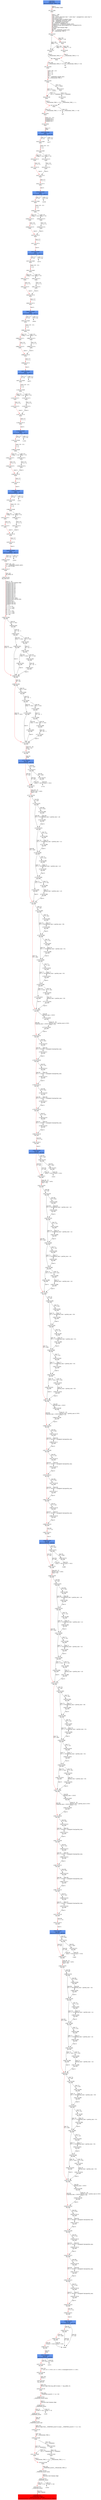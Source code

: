 digraph ARG {
node [style="filled" shape="box" color="white"]
0 [fillcolor="cornflowerblue" label="0 @ N141\nmain entry\nAbstractionState: ABS0: true\n" id="0"]
187 [label="187 @ N186\nmain\n" id="187"]
188 [label="188 @ N145\nmain\n" id="188"]
193 [label="193 @ N147\nmain\n" id="193"]
196 [label="196 @ N149\nmain\n" id="196"]
197 [label="197 @ N150\nmain\n" id="197"]
199 [label="199 @ N156\nmain\n" id="199"]
204 [label="204 @ N159\nmain\n" id="204"]
207 [label="207 @ N160\nmain\n" id="207"]
208 [label="208 @ N161\nmain\n" id="208"]
210 [label="210 @ N164\nmain\n" id="210"]
10475 [fillcolor="cornflowerblue" label="10475 @ N165\nmain\nAbstractionState: ABS309\n" id="10475"]
10476 [label="10476 @ N166\nmain\n" id="10476"]
10514 [label="10514 @ N169\nmain\n" id="10514"]
10516 [label="10516 @ N171\nmain\n" id="10516"]
10517 [label="10517 @ N173\nmain\n" id="10517"]
10521 [label="10521 @ N170\nmain\n" id="10521"]
10522 [label="10522 @ N175\nmain\n" id="10522"]
10524 [fillcolor="cornflowerblue" label="10524 @ N165\nmain\nAbstractionState: ABS311\n" id="10524"]
10525 [label="10525 @ N166\nmain\n" id="10525"]
10563 [label="10563 @ N169\nmain\n" id="10563"]
10565 [label="10565 @ N171\nmain\n" id="10565"]
10566 [label="10566 @ N173\nmain\n" id="10566"]
10570 [label="10570 @ N170\nmain\n" id="10570"]
10571 [label="10571 @ N175\nmain\n" id="10571"]
10573 [fillcolor="cornflowerblue" label="10573 @ N165\nmain\nAbstractionState: ABS313\n" id="10573"]
10574 [label="10574 @ N166\nmain\n" id="10574"]
10612 [label="10612 @ N169\nmain\n" id="10612"]
10614 [label="10614 @ N171\nmain\n" id="10614"]
10615 [label="10615 @ N173\nmain\n" id="10615"]
10619 [label="10619 @ N170\nmain\n" id="10619"]
10620 [label="10620 @ N175\nmain\n" id="10620"]
10622 [fillcolor="cornflowerblue" label="10622 @ N165\nmain\nAbstractionState: ABS315\n" id="10622"]
10623 [label="10623 @ N166\nmain\n" id="10623"]
10661 [label="10661 @ N169\nmain\n" id="10661"]
10663 [label="10663 @ N171\nmain\n" id="10663"]
10664 [label="10664 @ N173\nmain\n" id="10664"]
10668 [label="10668 @ N170\nmain\n" id="10668"]
10669 [label="10669 @ N175\nmain\n" id="10669"]
10671 [fillcolor="cornflowerblue" label="10671 @ N165\nmain\nAbstractionState: ABS317\n" id="10671"]
10672 [label="10672 @ N166\nmain\n" id="10672"]
11330 [label="11330 @ N169\nmain\n" id="11330"]
11332 [label="11332 @ N171\nmain\n" id="11332"]
11333 [label="11333 @ N173\nmain\n" id="11333"]
11337 [label="11337 @ N170\nmain\n" id="11337"]
11338 [label="11338 @ N175\nmain\n" id="11338"]
11340 [fillcolor="cornflowerblue" label="11340 @ N165\nmain\nAbstractionState: ABS337\n" id="11340"]
11341 [label="11341 @ N166\nmain\n" id="11341"]
11999 [label="11999 @ N169\nmain\n" id="11999"]
12001 [label="12001 @ N171\nmain\n" id="12001"]
12002 [label="12002 @ N173\nmain\n" id="12002"]
12006 [label="12006 @ N170\nmain\n" id="12006"]
12007 [label="12007 @ N175\nmain\n" id="12007"]
12009 [fillcolor="cornflowerblue" label="12009 @ N165\nmain\nAbstractionState: ABS357\n" id="12009"]
12010 [label="12010 @ N166\nmain\n" id="12010"]
12668 [label="12668 @ N169\nmain\n" id="12668"]
12670 [label="12670 @ N171\nmain\n" id="12670"]
12671 [label="12671 @ N173\nmain\n" id="12671"]
12675 [label="12675 @ N170\nmain\n" id="12675"]
12676 [label="12676 @ N175\nmain\n" id="12676"]
12678 [fillcolor="cornflowerblue" label="12678 @ N165\nmain\nAbstractionState: ABS377\n" id="12678"]
12680 [label="12680 @ N167\nmain\n" id="12680"]
12681 [label="12681 @ N177\nmain\n" id="12681"]
12682 [label="12682 @ N20\nmp_add entry\n" id="12682"]
12683 [label="12683 @ N48\nmp_add\n" id="12683"]
12698 [label="12698 @ N49\nmp_add\n" id="12698"]
12699 [label="12699 @ N58\nmp_add\n" id="12699"]
12714 [label="12714 @ N59\nmp_add\n" id="12714"]
12715 [label="12715 @ N69\nmp_add\n" id="12715"]
12717 [fillcolor="cornflowerblue" label="12717 @ N70\nmp_add\nAbstractionState: ABS378\n" id="12717"]
12725 [label="12725 @ N71\nmp_add\n" id="12725"]
12727 [label="12727 @ N76\nmp_add\n" id="12727"]
12751 [label="12751 @ N77\nmp_add\n" id="12751"]
12775 [label="12775 @ N91\nmp_add\n" id="12775"]
12780 [label="12780 @ N105\nmp_add\n" id="12780"]
12785 [label="12785 @ N109\nmp_add\n" id="12785"]
12790 [label="12790 @ N112\nmp_add\n" id="12790"]
12795 [label="12795 @ N115\nmp_add\n" id="12795"]
12800 [label="12800 @ N118\nmp_add\n" id="12800"]
12801 [label="12801 @ N121\nmp_add\n" id="12801"]
12803 [fillcolor="cornflowerblue" label="12803 @ N70\nmp_add\nAbstractionState: ABS380\n" id="12803"]
12811 [label="12811 @ N71\nmp_add\n" id="12811"]
12813 [label="12813 @ N76\nmp_add\n" id="12813"]
12837 [label="12837 @ N77\nmp_add\n" id="12837"]
12861 [label="12861 @ N91\nmp_add\n" id="12861"]
12866 [label="12866 @ N105\nmp_add\n" id="12866"]
12871 [label="12871 @ N109\nmp_add\n" id="12871"]
12876 [label="12876 @ N112\nmp_add\n" id="12876"]
12881 [label="12881 @ N115\nmp_add\n" id="12881"]
12886 [label="12886 @ N118\nmp_add\n" id="12886"]
12887 [label="12887 @ N121\nmp_add\n" id="12887"]
12889 [fillcolor="cornflowerblue" label="12889 @ N70\nmp_add\nAbstractionState: ABS382\n" id="12889"]
12897 [label="12897 @ N71\nmp_add\n" id="12897"]
12899 [label="12899 @ N76\nmp_add\n" id="12899"]
12923 [label="12923 @ N77\nmp_add\n" id="12923"]
12947 [label="12947 @ N91\nmp_add\n" id="12947"]
12952 [label="12952 @ N105\nmp_add\n" id="12952"]
12957 [label="12957 @ N109\nmp_add\n" id="12957"]
12962 [label="12962 @ N112\nmp_add\n" id="12962"]
12967 [label="12967 @ N115\nmp_add\n" id="12967"]
12972 [label="12972 @ N118\nmp_add\n" id="12972"]
12973 [label="12973 @ N121\nmp_add\n" id="12973"]
12975 [fillcolor="cornflowerblue" label="12975 @ N70\nmp_add\nAbstractionState: ABS384\n" id="12975"]
12983 [label="12983 @ N71\nmp_add\n" id="12983"]
12985 [label="12985 @ N76\nmp_add\n" id="12985"]
13009 [label="13009 @ N77\nmp_add\n" id="13009"]
13033 [label="13033 @ N91\nmp_add\n" id="13033"]
13038 [label="13038 @ N105\nmp_add\n" id="13038"]
13043 [label="13043 @ N109\nmp_add\n" id="13043"]
13048 [label="13048 @ N112\nmp_add\n" id="13048"]
13053 [label="13053 @ N115\nmp_add\n" id="13053"]
13058 [label="13058 @ N118\nmp_add\n" id="13058"]
13059 [label="13059 @ N121\nmp_add\n" id="13059"]
13061 [fillcolor="cornflowerblue" label="13061 @ N70\nmp_add\nAbstractionState: ABS386\n" id="13061"]
13063 [label="13063 @ N74\nmp_add\n" id="13063"]
13065 [label="13065 @ N73\nmp_add\n" id="13065"]
13068 [label="13068 @ N72\nmp_add\n" id="13068"]
13071 [fillcolor="cornflowerblue" label="13071 @ N122\nmp_add\nAbstractionState: ABS387\n" id="13071"]
13073 [label="13073 @ N124\nmp_add\n" id="13073"]
13074 [label="13074 @ N138\nmp_add\n" id="13074"]
13075 [label="13075 @ N19\nmp_add exit\n" id="13075"]
13076 [label="13076 @ N178\nmain\n" id="13076"]
13289 [label="13289 @ N11\n__VERIFIER_assert entry\n" id="13289"]
13290 [label="13290 @ N12\n__VERIFIER_assert\n" id="13290"]
13292 [label="13292 @ N13\n__VERIFIER_assert\n" id="13292"]
13294 [label="13294 @ N10\n__VERIFIER_assert exit\n" id="13294"]
13295 [label="13295 @ N179\nmain\n" id="13295"]
13303 [label="13303 @ N180\nmain\n" id="13303"]
13311 [label="13311 @ N183\nmain\n" id="13311"]
13318 [label="13318 @ N184\nmain\n" id="13318"]
13321 [label="13321 @ N11\n__VERIFIER_assert entry\n" id="13321"]
13322 [label="13322 @ N12\n__VERIFIER_assert\n" id="13322"]
13323 [label="13323 @ N14\n__VERIFIER_assert\n" id="13323"]
13326 [fillcolor="red" label="13326 @ N15\n__VERIFIER_assert\nAbstractionState: ABS395\n AutomatonState: ErrorLabelAutomaton: _predefinedState_ERROR\n" id="13326"]
13305 [label="13305 @ N181\nmain\n" id="13305"]
13309 [label="13309 @ N182\nmain\n" id="13309"]
13054 [label="13054 @ N119\nmp_add\n" id="13054"]
13056 [label="13056 @ N120\nmp_add\n" id="13056"]
13049 [label="13049 @ N116\nmp_add\n" id="13049"]
13051 [label="13051 @ N117\nmp_add\n" id="13051"]
13044 [label="13044 @ N113\nmp_add\n" id="13044"]
13046 [label="13046 @ N114\nmp_add\n" id="13046"]
13039 [label="13039 @ N110\nmp_add\n" id="13039"]
13041 [label="13041 @ N111\nmp_add\n" id="13041"]
13034 [label="13034 @ N106\nmp_add\n" id="13034"]
13036 [label="13036 @ N108\nmp_add\n" id="13036"]
13010 [label="13010 @ N92\nmp_add\n" id="13010"]
13016 [label="13016 @ N93\nmp_add\n" id="13016"]
13021 [label="13021 @ N96\nmp_add\n" id="13021"]
13026 [label="13026 @ N99\nmp_add\n" id="13026"]
13028 [label="13028 @ N102\nmp_add\n" id="13028"]
13027 [label="13027 @ N103\nmp_add\n" id="13027"]
13031 [label="13031 @ N104\nmp_add\n" id="13031"]
13022 [label="13022 @ N100\nmp_add\n" id="13022"]
13024 [label="13024 @ N101\nmp_add\n" id="13024"]
13017 [label="13017 @ N97\nmp_add\n" id="13017"]
13019 [label="13019 @ N98\nmp_add\n" id="13019"]
13012 [label="13012 @ N94\nmp_add\n" id="13012"]
13014 [label="13014 @ N95\nmp_add\n" id="13014"]
12986 [label="12986 @ N78\nmp_add\n" id="12986"]
12992 [label="12992 @ N79\nmp_add\n" id="12992"]
12997 [label="12997 @ N82\nmp_add\n" id="12997"]
13002 [label="13002 @ N85\nmp_add\n" id="13002"]
13004 [label="13004 @ N88\nmp_add\n" id="13004"]
13003 [label="13003 @ N89\nmp_add\n" id="13003"]
13007 [label="13007 @ N90\nmp_add\n" id="13007"]
12998 [label="12998 @ N86\nmp_add\n" id="12998"]
13000 [label="13000 @ N87\nmp_add\n" id="13000"]
12993 [label="12993 @ N83\nmp_add\n" id="12993"]
12995 [label="12995 @ N84\nmp_add\n" id="12995"]
12988 [label="12988 @ N80\nmp_add\n" id="12988"]
12990 [label="12990 @ N81\nmp_add\n" id="12990"]
12977 [label="12977 @ N74\nmp_add\n" id="12977"]
12979 [label="12979 @ N73\nmp_add\n" id="12979"]
12968 [label="12968 @ N119\nmp_add\n" id="12968"]
12970 [label="12970 @ N120\nmp_add\n" id="12970"]
12963 [label="12963 @ N116\nmp_add\n" id="12963"]
12965 [label="12965 @ N117\nmp_add\n" id="12965"]
12958 [label="12958 @ N113\nmp_add\n" id="12958"]
12960 [label="12960 @ N114\nmp_add\n" id="12960"]
12953 [label="12953 @ N110\nmp_add\n" id="12953"]
12955 [label="12955 @ N111\nmp_add\n" id="12955"]
12948 [label="12948 @ N106\nmp_add\n" id="12948"]
12950 [label="12950 @ N108\nmp_add\n" id="12950"]
12924 [label="12924 @ N92\nmp_add\n" id="12924"]
12930 [label="12930 @ N93\nmp_add\n" id="12930"]
12935 [label="12935 @ N96\nmp_add\n" id="12935"]
12940 [label="12940 @ N99\nmp_add\n" id="12940"]
12942 [label="12942 @ N102\nmp_add\n" id="12942"]
12941 [label="12941 @ N103\nmp_add\n" id="12941"]
12945 [label="12945 @ N104\nmp_add\n" id="12945"]
12936 [label="12936 @ N100\nmp_add\n" id="12936"]
12938 [label="12938 @ N101\nmp_add\n" id="12938"]
12931 [label="12931 @ N97\nmp_add\n" id="12931"]
12933 [label="12933 @ N98\nmp_add\n" id="12933"]
12926 [label="12926 @ N94\nmp_add\n" id="12926"]
12928 [label="12928 @ N95\nmp_add\n" id="12928"]
12900 [label="12900 @ N78\nmp_add\n" id="12900"]
12906 [label="12906 @ N79\nmp_add\n" id="12906"]
12911 [label="12911 @ N82\nmp_add\n" id="12911"]
12916 [label="12916 @ N85\nmp_add\n" id="12916"]
12918 [label="12918 @ N88\nmp_add\n" id="12918"]
12917 [label="12917 @ N89\nmp_add\n" id="12917"]
12921 [label="12921 @ N90\nmp_add\n" id="12921"]
12912 [label="12912 @ N86\nmp_add\n" id="12912"]
12914 [label="12914 @ N87\nmp_add\n" id="12914"]
12907 [label="12907 @ N83\nmp_add\n" id="12907"]
12909 [label="12909 @ N84\nmp_add\n" id="12909"]
12902 [label="12902 @ N80\nmp_add\n" id="12902"]
12904 [label="12904 @ N81\nmp_add\n" id="12904"]
12891 [label="12891 @ N74\nmp_add\n" id="12891"]
12893 [label="12893 @ N73\nmp_add\n" id="12893"]
12882 [label="12882 @ N119\nmp_add\n" id="12882"]
12884 [label="12884 @ N120\nmp_add\n" id="12884"]
12877 [label="12877 @ N116\nmp_add\n" id="12877"]
12879 [label="12879 @ N117\nmp_add\n" id="12879"]
12872 [label="12872 @ N113\nmp_add\n" id="12872"]
12874 [label="12874 @ N114\nmp_add\n" id="12874"]
12867 [label="12867 @ N110\nmp_add\n" id="12867"]
12869 [label="12869 @ N111\nmp_add\n" id="12869"]
12862 [label="12862 @ N106\nmp_add\n" id="12862"]
12864 [label="12864 @ N108\nmp_add\n" id="12864"]
12838 [label="12838 @ N92\nmp_add\n" id="12838"]
12844 [label="12844 @ N93\nmp_add\n" id="12844"]
12849 [label="12849 @ N96\nmp_add\n" id="12849"]
12854 [label="12854 @ N99\nmp_add\n" id="12854"]
12856 [label="12856 @ N102\nmp_add\n" id="12856"]
12855 [label="12855 @ N103\nmp_add\n" id="12855"]
12859 [label="12859 @ N104\nmp_add\n" id="12859"]
12850 [label="12850 @ N100\nmp_add\n" id="12850"]
12852 [label="12852 @ N101\nmp_add\n" id="12852"]
12845 [label="12845 @ N97\nmp_add\n" id="12845"]
12847 [label="12847 @ N98\nmp_add\n" id="12847"]
12840 [label="12840 @ N94\nmp_add\n" id="12840"]
12842 [label="12842 @ N95\nmp_add\n" id="12842"]
12814 [label="12814 @ N78\nmp_add\n" id="12814"]
12820 [label="12820 @ N79\nmp_add\n" id="12820"]
12825 [label="12825 @ N82\nmp_add\n" id="12825"]
12830 [label="12830 @ N85\nmp_add\n" id="12830"]
12832 [label="12832 @ N88\nmp_add\n" id="12832"]
12831 [label="12831 @ N89\nmp_add\n" id="12831"]
12835 [label="12835 @ N90\nmp_add\n" id="12835"]
12826 [label="12826 @ N86\nmp_add\n" id="12826"]
12828 [label="12828 @ N87\nmp_add\n" id="12828"]
12821 [label="12821 @ N83\nmp_add\n" id="12821"]
12823 [label="12823 @ N84\nmp_add\n" id="12823"]
12816 [label="12816 @ N80\nmp_add\n" id="12816"]
12818 [label="12818 @ N81\nmp_add\n" id="12818"]
12805 [label="12805 @ N74\nmp_add\n" id="12805"]
12807 [label="12807 @ N73\nmp_add\n" id="12807"]
12796 [label="12796 @ N119\nmp_add\n" id="12796"]
12798 [label="12798 @ N120\nmp_add\n" id="12798"]
12791 [label="12791 @ N116\nmp_add\n" id="12791"]
12793 [label="12793 @ N117\nmp_add\n" id="12793"]
12786 [label="12786 @ N113\nmp_add\n" id="12786"]
12788 [label="12788 @ N114\nmp_add\n" id="12788"]
12781 [label="12781 @ N110\nmp_add\n" id="12781"]
12783 [label="12783 @ N111\nmp_add\n" id="12783"]
12776 [label="12776 @ N106\nmp_add\n" id="12776"]
12778 [label="12778 @ N108\nmp_add\n" id="12778"]
12752 [label="12752 @ N92\nmp_add\n" id="12752"]
12758 [label="12758 @ N93\nmp_add\n" id="12758"]
12763 [label="12763 @ N96\nmp_add\n" id="12763"]
12768 [label="12768 @ N99\nmp_add\n" id="12768"]
12770 [label="12770 @ N102\nmp_add\n" id="12770"]
12769 [label="12769 @ N103\nmp_add\n" id="12769"]
12773 [label="12773 @ N104\nmp_add\n" id="12773"]
12764 [label="12764 @ N100\nmp_add\n" id="12764"]
12766 [label="12766 @ N101\nmp_add\n" id="12766"]
12759 [label="12759 @ N97\nmp_add\n" id="12759"]
12761 [label="12761 @ N98\nmp_add\n" id="12761"]
12754 [label="12754 @ N94\nmp_add\n" id="12754"]
12756 [label="12756 @ N95\nmp_add\n" id="12756"]
12728 [label="12728 @ N78\nmp_add\n" id="12728"]
12734 [label="12734 @ N79\nmp_add\n" id="12734"]
12739 [label="12739 @ N82\nmp_add\n" id="12739"]
12744 [label="12744 @ N85\nmp_add\n" id="12744"]
12746 [label="12746 @ N88\nmp_add\n" id="12746"]
12745 [label="12745 @ N89\nmp_add\n" id="12745"]
12749 [label="12749 @ N90\nmp_add\n" id="12749"]
12740 [label="12740 @ N86\nmp_add\n" id="12740"]
12742 [label="12742 @ N87\nmp_add\n" id="12742"]
12735 [label="12735 @ N83\nmp_add\n" id="12735"]
12737 [label="12737 @ N84\nmp_add\n" id="12737"]
12730 [label="12730 @ N80\nmp_add\n" id="12730"]
12732 [label="12732 @ N81\nmp_add\n" id="12732"]
12719 [label="12719 @ N74\nmp_add\n" id="12719"]
12721 [label="12721 @ N73\nmp_add\n" id="12721"]
12700 [label="12700 @ N60\nmp_add\n" id="12700"]
12702 [label="12702 @ N61\nmp_add\n" id="12702"]
12704 [label="12704 @ N62\nmp_add\n" id="12704"]
12703 [label="12703 @ N63\nmp_add\n" id="12703"]
12707 [label="12707 @ N64\nmp_add\n" id="12707"]
12709 [label="12709 @ N65\nmp_add\n" id="12709"]
12708 [label="12708 @ N66\nmp_add\n" id="12708"]
12712 [label="12712 @ N67\nmp_add\n" id="12712"]
12684 [label="12684 @ N50\nmp_add\n" id="12684"]
12686 [label="12686 @ N51\nmp_add\n" id="12686"]
12688 [label="12688 @ N52\nmp_add\n" id="12688"]
12687 [label="12687 @ N53\nmp_add\n" id="12687"]
12691 [label="12691 @ N54\nmp_add\n" id="12691"]
12693 [label="12693 @ N55\nmp_add\n" id="12693"]
12692 [label="12692 @ N56\nmp_add\n" id="12692"]
12696 [label="12696 @ N57\nmp_add\n" id="12696"]
12669 [label="12669 @ N172\nmain\n" id="12669"]
12673 [label="12673 @ N174\nmain\n" id="12673"]
12000 [label="12000 @ N172\nmain\n" id="12000"]
12004 [label="12004 @ N174\nmain\n" id="12004"]
11331 [label="11331 @ N172\nmain\n" id="11331"]
11335 [label="11335 @ N174\nmain\n" id="11335"]
10662 [label="10662 @ N172\nmain\n" id="10662"]
10666 [label="10666 @ N174\nmain\n" id="10666"]
10613 [label="10613 @ N172\nmain\n" id="10613"]
10617 [label="10617 @ N174\nmain\n" id="10617"]
10564 [label="10564 @ N172\nmain\n" id="10564"]
10568 [label="10568 @ N174\nmain\n" id="10568"]
10515 [label="10515 @ N172\nmain\n" id="10515"]
10519 [label="10519 @ N174\nmain\n" id="10519"]
200 [label="200 @ N157\nmain\n" id="200"]
202 [label="202 @ N158\nmain\n" id="202"]
190 [label="190 @ N146\nmain\n" id="190"]
192 [label="192 @ N148\nmain\n" id="192"]
0 -> 187 [color="red" label="Line 0: \lINIT GLOBAL VARS\l" id="0 -> 187"]
187 -> 188 [color="red" label="Lines 7 - 108: \lvoid abort();\lvoid __assert_fail(const char *, const char *, unsigned int, const char *);\lvoid reach_error();\lvoid assume_abort_if_not(int cond);\lvoid __VERIFIER_assert(int cond);\lvoid __VERIFIER_assume(int);\lint __VERIFIER_nondet_int();\lunsigned int __VERIFIER_nondet_uint();\lunsigned int mp_add(unsigned int a, unsigned int b);\lint main();\lFunction start dummy edge\lint flag;\lflag = __VERIFIER_nondet_int();\lint __CPAchecker_TMP_0;\l" id="187 -> 188"]
188 -> 190 [color="red" label="Line 108: \l[!(flag == 0)]\l" id="188 -> 190"]
188 -> 193 [label="Line 108: \l[flag == 0]\l" id="188 -> 193"]
193 -> 196 [label="Line 0: \l__CPAchecker_TMP_0 = 1;\l" id="193 -> 196"]
196 -> 197 [color="red" label="Line 108: \l[__CPAchecker_TMP_0 != 0]\l" id="196 -> 197"]
196 -> 198 [label="Line 108: \l[!(__CPAchecker_TMP_0 != 0)]\l" id="196 -> 198"]
197 -> 199 [color="red" label="Lines 109 - 113: \lint i = 0;\lint x = 0;\lint y = 0;\lint n;\ln = __VERIFIER_nondet_int();\lint __CPAchecker_TMP_1;\l" id="197 -> 199"]
199 -> 200 [label="Line 113: \l[n >= 1000]\l" id="199 -> 200"]
199 -> 204 [color="red" label="Line 113: \l[!(n >= 1000)]\l" id="199 -> 204"]
204 -> 207 [color="red" label="Line 0: \l__CPAchecker_TMP_1 = 0;\l" id="204 -> 207"]
207 -> 208 [color="red" label="Line 113: \l[__CPAchecker_TMP_1 != 0]\l" id="207 -> 208"]
207 -> 209 [label="Line 113: \l[!(__CPAchecker_TMP_1 != 0)]\l" id="207 -> 209"]
208 -> 210 [color="red" label="Lines 115 - 115: \lunsigned int a;\lunsigned int b;\lunsigned int r;\l" id="208 -> 210"]
210 -> 10475 [color="red" label="Line 117: \lwhile\l" id="210 -> 10475"]
10475 -> 10476 [color="red" label="Line 117: \l[i < n]\l" id="10475 -> 10476"]
10475 -> 10477 [label="Line 117: \l[!(i < n)]\l" id="10475 -> 10477"]
10476 -> 10514 [color="red" label="Lines 120 - 121: \lx = x;\ly = y;\l" id="10476 -> 10514"]
10514 -> 10515 [label="Line 122: \l[flag == 0]\l" id="10514 -> 10515"]
10514 -> 10516 [color="red" label="Line 122: \l[!(flag == 0)]\l" id="10514 -> 10516"]
10516 -> 10517 [color="red" label="Line 123: \lx = x + 3;\l" id="10516 -> 10517"]
10517 -> 10521 [color="red" label="Line 0: \l\l" id="10517 -> 10521"]
10521 -> 10522 [color="red" label="Line 127: \li = i + 1;\l" id="10521 -> 10522"]
10522 -> 10524 [color="red" label="Line 0: \l\l" id="10522 -> 10524"]
10524 -> 10525 [color="red" label="Line 117: \l[i < n]\l" id="10524 -> 10525"]
10524 -> 10526 [label="Line 117: \l[!(i < n)]\l" id="10524 -> 10526"]
10525 -> 10563 [color="red" label="Lines 120 - 121: \lx = x;\ly = y;\l" id="10525 -> 10563"]
10563 -> 10564 [label="Line 122: \l[flag == 0]\l" id="10563 -> 10564"]
10563 -> 10565 [color="red" label="Line 122: \l[!(flag == 0)]\l" id="10563 -> 10565"]
10565 -> 10566 [color="red" label="Line 123: \lx = x + 3;\l" id="10565 -> 10566"]
10566 -> 10570 [color="red" label="Line 0: \l\l" id="10566 -> 10570"]
10570 -> 10571 [color="red" label="Line 127: \li = i + 1;\l" id="10570 -> 10571"]
10571 -> 10573 [color="red" label="Line 0: \l\l" id="10571 -> 10573"]
10573 -> 10574 [color="red" label="Line 117: \l[i < n]\l" id="10573 -> 10574"]
10573 -> 10575 [label="Line 117: \l[!(i < n)]\l" id="10573 -> 10575"]
10574 -> 10612 [color="red" label="Lines 120 - 121: \lx = x;\ly = y;\l" id="10574 -> 10612"]
10612 -> 10613 [label="Line 122: \l[flag == 0]\l" id="10612 -> 10613"]
10612 -> 10614 [color="red" label="Line 122: \l[!(flag == 0)]\l" id="10612 -> 10614"]
10614 -> 10615 [color="red" label="Line 123: \lx = x + 3;\l" id="10614 -> 10615"]
10615 -> 10619 [color="red" label="Line 0: \l\l" id="10615 -> 10619"]
10619 -> 10620 [color="red" label="Line 127: \li = i + 1;\l" id="10619 -> 10620"]
10620 -> 10622 [color="red" label="Line 0: \l\l" id="10620 -> 10622"]
10622 -> 10623 [color="red" label="Line 117: \l[i < n]\l" id="10622 -> 10623"]
10622 -> 10624 [label="Line 117: \l[!(i < n)]\l" id="10622 -> 10624"]
10623 -> 10661 [color="red" label="Lines 120 - 121: \lx = x;\ly = y;\l" id="10623 -> 10661"]
10661 -> 10662 [label="Line 122: \l[flag == 0]\l" id="10661 -> 10662"]
10661 -> 10663 [color="red" label="Line 122: \l[!(flag == 0)]\l" id="10661 -> 10663"]
10663 -> 10664 [color="red" label="Line 123: \lx = x + 3;\l" id="10663 -> 10664"]
10664 -> 10668 [color="red" label="Line 0: \l\l" id="10664 -> 10668"]
10668 -> 10669 [color="red" label="Line 127: \li = i + 1;\l" id="10668 -> 10669"]
10669 -> 10671 [color="red" label="Line 0: \l\l" id="10669 -> 10671"]
10671 -> 10672 [color="red" label="Line 117: \l[i < n]\l" id="10671 -> 10672"]
10671 -> 10673 [label="Line 117: \l[!(i < n)]\l" id="10671 -> 10673"]
10672 -> 11330 [color="red" label="Lines 120 - 121: \lx = x;\ly = y;\l" id="10672 -> 11330"]
11330 -> 11331 [label="Line 122: \l[flag == 0]\l" id="11330 -> 11331"]
11330 -> 11332 [color="red" label="Line 122: \l[!(flag == 0)]\l" id="11330 -> 11332"]
11332 -> 11333 [color="red" label="Line 123: \lx = x + 3;\l" id="11332 -> 11333"]
11333 -> 11337 [color="red" label="Line 0: \l\l" id="11333 -> 11337"]
11337 -> 11338 [color="red" label="Line 127: \li = i + 1;\l" id="11337 -> 11338"]
11338 -> 11340 [color="red" label="Line 0: \l\l" id="11338 -> 11340"]
11340 -> 11341 [color="red" label="Line 117: \l[i < n]\l" id="11340 -> 11341"]
11340 -> 11342 [label="Line 117: \l[!(i < n)]\l" id="11340 -> 11342"]
11341 -> 11999 [color="red" label="Lines 120 - 121: \lx = x;\ly = y;\l" id="11341 -> 11999"]
11999 -> 12000 [label="Line 122: \l[flag == 0]\l" id="11999 -> 12000"]
11999 -> 12001 [color="red" label="Line 122: \l[!(flag == 0)]\l" id="11999 -> 12001"]
12001 -> 12002 [color="red" label="Line 123: \lx = x + 3;\l" id="12001 -> 12002"]
12002 -> 12006 [color="red" label="Line 0: \l\l" id="12002 -> 12006"]
12006 -> 12007 [color="red" label="Line 127: \li = i + 1;\l" id="12006 -> 12007"]
12007 -> 12009 [color="red" label="Line 0: \l\l" id="12007 -> 12009"]
12009 -> 12010 [color="red" label="Line 117: \l[i < n]\l" id="12009 -> 12010"]
12009 -> 12011 [label="Line 117: \l[!(i < n)]\l" id="12009 -> 12011"]
12010 -> 12668 [color="red" label="Lines 120 - 121: \lx = x;\ly = y;\l" id="12010 -> 12668"]
12668 -> 12669 [label="Line 122: \l[flag == 0]\l" id="12668 -> 12669"]
12668 -> 12670 [color="red" label="Line 122: \l[!(flag == 0)]\l" id="12668 -> 12670"]
12670 -> 12671 [color="red" label="Line 123: \lx = x + 3;\l" id="12670 -> 12671"]
12671 -> 12675 [color="red" label="Line 0: \l\l" id="12671 -> 12675"]
12675 -> 12676 [color="red" label="Line 127: \li = i + 1;\l" id="12675 -> 12676"]
12676 -> 12678 [color="red" label="Line 0: \l\l" id="12676 -> 12678"]
12678 -> 12679 [label="Line 117: \l[i < n]\l" id="12678 -> 12679"]
12678 -> 12680 [color="red" label="Line 117: \l[!(i < n)]\l" id="12678 -> 12680"]
12680 -> 12681 [color="red" label="Lines 130 - 131: \la = __VERIFIER_nondet_uint();\lb = 234770789;\l" id="12680 -> 12681"]
12681 -> 12682 [color="red" label="Line 132: \lmp_add(a, b)\l" id="12681 -> 12682"]
12682 -> 12683 [color="red" label="Lines 0 - 43: \lFunction start dummy edge\lunsigned char a0;\lunsigned char a1;\lunsigned char a2;\lunsigned char a3;\lunsigned char b0;\lunsigned char b1;\lunsigned char b2;\lunsigned char b3;\lunsigned char r0;\lunsigned char r1;\lunsigned char r2;\lunsigned char r3;\lunsigned short carry;\lunsigned short partial_sum;\lunsigned int r;\lunsigned char i;\lunsigned char na;\lunsigned char nb;\la0 = a;\la1 = a >> 8;\la2 = a >> 16U;\la3 = a >> 24U;\lb0 = b;\lb1 = b >> 8U;\lb2 = b >> 16U;\lb3 = b >> 24U;\lna = 4U;\l" id="12682 -> 12683"]
12683 -> 12684 [label="Line 44: \l[a3 == 0U]\l" id="12683 -> 12684"]
12683 -> 12698 [color="red" label="Line 44: \l[!(a3 == 0U)]\l" id="12683 -> 12698"]
12698 -> 12699 [color="red" label="Line 53: \lnb = 4U;\l" id="12698 -> 12699"]
12699 -> 12700 [label="Line 54: \l[b3 == 0U]\l" id="12699 -> 12700"]
12699 -> 12714 [color="red" label="Line 54: \l[!(b3 == 0U)]\l" id="12699 -> 12714"]
12714 -> 12715 [color="red" label="Lines 63 - 64: \lcarry = 0U;\li = 0U;\l" id="12714 -> 12715"]
12715 -> 12717 [color="red" label="Line 65: \lwhile\l" id="12715 -> 12717"]
12717 -> 12719 [label="Line 65: \l[!(i < na)]\l" id="12717 -> 12719"]
12717 -> 12725 [color="red" label="Line 65: \l[i < na]\l" id="12717 -> 12725"]
12725 -> 12727 [color="red" label="Lines 66 - 67: \lpartial_sum = carry;\lcarry = 0U;\l" id="12725 -> 12727"]
12727 -> 12728 [label="Line 68: \l[i < na]\l" id="12727 -> 12728"]
12727 -> 12751 [color="red" label="Line 68: \l[!(i < na)]\l" id="12727 -> 12751"]
12751 -> 12752 [label="Line 74: \l[i < nb]\l" id="12751 -> 12752"]
12751 -> 12775 [color="red" label="Line 74: \l[!(i < nb)]\l" id="12751 -> 12775"]
12775 -> 12776 [label="Line 80: \l[partial_sum > 255U]\l" id="12775 -> 12776"]
12775 -> 12780 [color="red" label="Line 80: \l[!(partial_sum > 255U)]\l" id="12775 -> 12780"]
12780 -> 12781 [label="Line 84: \l[i == 0U]\l" id="12780 -> 12781"]
12780 -> 12785 [color="red" label="Line 84: \l[!(i == 0U)]\l" id="12780 -> 12785"]
12785 -> 12786 [label="Line 85: \l[i == 1U]\l" id="12785 -> 12786"]
12785 -> 12790 [color="red" label="Line 85: \l[!(i == 1U)]\l" id="12785 -> 12790"]
12790 -> 12791 [label="Line 86: \l[i == 2U]\l" id="12790 -> 12791"]
12790 -> 12795 [color="red" label="Line 86: \l[!(i == 2U)]\l" id="12790 -> 12795"]
12795 -> 12796 [label="Line 87: \l[i == 3U]\l" id="12795 -> 12796"]
12795 -> 12800 [color="red" label="Line 87: \l[!(i == 3U)]\l" id="12795 -> 12800"]
12800 -> 12801 [color="red" label="Line 89: \li = i + 1U;\l" id="12800 -> 12801"]
12801 -> 12803 [color="red" label="Line 0: \l\l" id="12801 -> 12803"]
12803 -> 12805 [label="Line 65: \l[!(i < na)]\l" id="12803 -> 12805"]
12803 -> 12811 [color="red" label="Line 65: \l[i < na]\l" id="12803 -> 12811"]
12811 -> 12813 [color="red" label="Lines 66 - 67: \lpartial_sum = carry;\lcarry = 0U;\l" id="12811 -> 12813"]
12813 -> 12814 [label="Line 68: \l[i < na]\l" id="12813 -> 12814"]
12813 -> 12837 [color="red" label="Line 68: \l[!(i < na)]\l" id="12813 -> 12837"]
12837 -> 12838 [label="Line 74: \l[i < nb]\l" id="12837 -> 12838"]
12837 -> 12861 [color="red" label="Line 74: \l[!(i < nb)]\l" id="12837 -> 12861"]
12861 -> 12862 [label="Line 80: \l[partial_sum > 255U]\l" id="12861 -> 12862"]
12861 -> 12866 [color="red" label="Line 80: \l[!(partial_sum > 255U)]\l" id="12861 -> 12866"]
12866 -> 12867 [label="Line 84: \l[i == 0U]\l" id="12866 -> 12867"]
12866 -> 12871 [color="red" label="Line 84: \l[!(i == 0U)]\l" id="12866 -> 12871"]
12871 -> 12872 [label="Line 85: \l[i == 1U]\l" id="12871 -> 12872"]
12871 -> 12876 [color="red" label="Line 85: \l[!(i == 1U)]\l" id="12871 -> 12876"]
12876 -> 12877 [label="Line 86: \l[i == 2U]\l" id="12876 -> 12877"]
12876 -> 12881 [color="red" label="Line 86: \l[!(i == 2U)]\l" id="12876 -> 12881"]
12881 -> 12882 [label="Line 87: \l[i == 3U]\l" id="12881 -> 12882"]
12881 -> 12886 [color="red" label="Line 87: \l[!(i == 3U)]\l" id="12881 -> 12886"]
12886 -> 12887 [color="red" label="Line 89: \li = i + 1U;\l" id="12886 -> 12887"]
12887 -> 12889 [color="red" label="Line 0: \l\l" id="12887 -> 12889"]
12889 -> 12891 [label="Line 65: \l[!(i < na)]\l" id="12889 -> 12891"]
12889 -> 12897 [color="red" label="Line 65: \l[i < na]\l" id="12889 -> 12897"]
12897 -> 12899 [color="red" label="Lines 66 - 67: \lpartial_sum = carry;\lcarry = 0U;\l" id="12897 -> 12899"]
12899 -> 12900 [label="Line 68: \l[i < na]\l" id="12899 -> 12900"]
12899 -> 12923 [color="red" label="Line 68: \l[!(i < na)]\l" id="12899 -> 12923"]
12923 -> 12924 [label="Line 74: \l[i < nb]\l" id="12923 -> 12924"]
12923 -> 12947 [color="red" label="Line 74: \l[!(i < nb)]\l" id="12923 -> 12947"]
12947 -> 12948 [label="Line 80: \l[partial_sum > 255U]\l" id="12947 -> 12948"]
12947 -> 12952 [color="red" label="Line 80: \l[!(partial_sum > 255U)]\l" id="12947 -> 12952"]
12952 -> 12953 [label="Line 84: \l[i == 0U]\l" id="12952 -> 12953"]
12952 -> 12957 [color="red" label="Line 84: \l[!(i == 0U)]\l" id="12952 -> 12957"]
12957 -> 12958 [label="Line 85: \l[i == 1U]\l" id="12957 -> 12958"]
12957 -> 12962 [color="red" label="Line 85: \l[!(i == 1U)]\l" id="12957 -> 12962"]
12962 -> 12963 [label="Line 86: \l[i == 2U]\l" id="12962 -> 12963"]
12962 -> 12967 [color="red" label="Line 86: \l[!(i == 2U)]\l" id="12962 -> 12967"]
12967 -> 12968 [label="Line 87: \l[i == 3U]\l" id="12967 -> 12968"]
12967 -> 12972 [color="red" label="Line 87: \l[!(i == 3U)]\l" id="12967 -> 12972"]
12972 -> 12973 [color="red" label="Line 89: \li = i + 1U;\l" id="12972 -> 12973"]
12973 -> 12975 [color="red" label="Line 0: \l\l" id="12973 -> 12975"]
12975 -> 12977 [label="Line 65: \l[!(i < na)]\l" id="12975 -> 12977"]
12975 -> 12983 [color="red" label="Line 65: \l[i < na]\l" id="12975 -> 12983"]
12983 -> 12985 [color="red" label="Lines 66 - 67: \lpartial_sum = carry;\lcarry = 0U;\l" id="12983 -> 12985"]
12985 -> 12986 [label="Line 68: \l[i < na]\l" id="12985 -> 12986"]
12985 -> 13009 [color="red" label="Line 68: \l[!(i < na)]\l" id="12985 -> 13009"]
13009 -> 13010 [label="Line 74: \l[i < nb]\l" id="13009 -> 13010"]
13009 -> 13033 [color="red" label="Line 74: \l[!(i < nb)]\l" id="13009 -> 13033"]
13033 -> 13034 [label="Line 80: \l[partial_sum > 255U]\l" id="13033 -> 13034"]
13033 -> 13038 [color="red" label="Line 80: \l[!(partial_sum > 255U)]\l" id="13033 -> 13038"]
13038 -> 13039 [label="Line 84: \l[i == 0U]\l" id="13038 -> 13039"]
13038 -> 13043 [color="red" label="Line 84: \l[!(i == 0U)]\l" id="13038 -> 13043"]
13043 -> 13044 [label="Line 85: \l[i == 1U]\l" id="13043 -> 13044"]
13043 -> 13048 [color="red" label="Line 85: \l[!(i == 1U)]\l" id="13043 -> 13048"]
13048 -> 13049 [label="Line 86: \l[i == 2U]\l" id="13048 -> 13049"]
13048 -> 13053 [color="red" label="Line 86: \l[!(i == 2U)]\l" id="13048 -> 13053"]
13053 -> 13054 [label="Line 87: \l[i == 3U]\l" id="13053 -> 13054"]
13053 -> 13058 [color="red" label="Line 87: \l[!(i == 3U)]\l" id="13053 -> 13058"]
13058 -> 13059 [color="red" label="Line 89: \li = i + 1U;\l" id="13058 -> 13059"]
13059 -> 13061 [color="red" label="Line 0: \l\l" id="13059 -> 13061"]
13061 -> 13063 [color="red" label="Line 65: \l[!(i < na)]\l" id="13061 -> 13063"]
13061 -> 13069 [label="Line 65: \l[i < na]\l" id="13061 -> 13069"]
13063 -> 13065 [color="red" label="Line 65: \l[!(i < nb)]\l" id="13063 -> 13065"]
13063 -> 13069 [label="Line 65: \l[i < nb]\l" id="13063 -> 13069"]
13065 -> 13068 [color="red" label="Line 65: \l[!(carry != 0U)]\l" id="13065 -> 13068"]
13065 -> 13069 [label="Line 65: \l[carry != 0U]\l" id="13065 -> 13069"]
13068 -> 13071 [color="red" label="Line 92: \lwhile\l" id="13068 -> 13071"]
13071 -> 13072 [label="Line 92: \l[i < 4U]\l" id="13071 -> 13072"]
13071 -> 13073 [color="red" label="Line 92: \l[!(i < 4U)]\l" id="13071 -> 13073"]
13073 -> 13074 [color="red" label="Line 101: \lr = ((r0 | (r1 << 8U)) | (r2 << 16U)) | (((unsigned int)r3) << 24U);\l" id="13073 -> 13074"]
13074 -> 13075 [color="red" label="Line 103: \lreturn r;\l" id="13074 -> 13075"]
13075 -> 13076 [color="red" label="Line 132: \lReturn edge from mp_add to main: r = mp_add(a, b);\l" id="13075 -> 13076"]
13076 -> 13289 [color="red" label="Line 134: \l__VERIFIER_assert(r == (a + b))\l" id="13076 -> 13289"]
13289 -> 13290 [color="red" label="Line 0: \lFunction start dummy edge\l" id="13289 -> 13290"]
13290 -> 13291 [label="Line 15: \l[cond == 0]\l" id="13290 -> 13291"]
13290 -> 13292 [color="red" label="Line 15: \l[!(cond == 0)]\l" id="13290 -> 13292"]
13292 -> 13294 [color="red" label="Line 18: \lreturn;\l" id="13292 -> 13294"]
13294 -> 13295 [color="red" label="Line 134: \lReturn edge from __VERIFIER_assert to main: __VERIFIER_assert(r == (a + b));\l" id="13294 -> 13295"]
13295 -> 13303 [color="red" label="Line 135: \lint __CPAchecker_TMP_2;\l" id="13295 -> 13303"]
13303 -> 13305 [label="Line 135: \l[x <= 3000003]\l" id="13303 -> 13305"]
13303 -> 13311 [color="red" label="Line 135: \l[!(x <= 3000003)]\l" id="13303 -> 13311"]
13311 -> 13318 [color="red" label="Line 0: \l__CPAchecker_TMP_2 = 0;\l" id="13311 -> 13318"]
13318 -> 13321 [color="red" label="Line 135: \l__VERIFIER_assert(__CPAchecker_TMP_2)\l" id="13318 -> 13321"]
13321 -> 13322 [color="red" label="Line 0: \lFunction start dummy edge\l" id="13321 -> 13322"]
13322 -> 13323 [color="red" label="Line 15: \l[cond == 0]\l" id="13322 -> 13323"]
13322 -> 13324 [label="Line 15: \l[!(cond == 0)]\l" id="13322 -> 13324"]
13323 -> 13326 [color="red" label="Line 16: \lLabel: ERROR\l" id="13323 -> 13326"]
13305 -> 13309 [label="Line 135: \l[y <= 2000002]\l" id="13305 -> 13309"]
13305 -> 13311 [label="Line 135: \l[!(y <= 2000002)]\l" id="13305 -> 13311"]
13309 -> 13318 [label="Line 0: \l__CPAchecker_TMP_2 = 1;\l" id="13309 -> 13318"]
13054 -> 13056 [label="Line 87: \lr3 = (unsigned char)partial_sum;\l" id="13054 -> 13056"]
13056 -> 13058 [label="Line 0: \l\l" id="13056 -> 13058"]
13049 -> 13051 [label="Line 86: \lr2 = (unsigned char)partial_sum;\l" id="13049 -> 13051"]
13051 -> 13053 [label="Line 0: \l\l" id="13051 -> 13053"]
13044 -> 13046 [label="Line 85: \lr1 = (unsigned char)partial_sum;\l" id="13044 -> 13046"]
13046 -> 13048 [label="Line 0: \l\l" id="13046 -> 13048"]
13039 -> 13041 [label="Line 84: \lr0 = (unsigned char)partial_sum;\l" id="13039 -> 13041"]
13041 -> 13043 [label="Line 0: \l\l" id="13041 -> 13043"]
13034 -> 13036 [label="Lines 81 - 82: \lpartial_sum = partial_sum & 255U;\lcarry = 1U;\l" id="13034 -> 13036"]
13036 -> 13038 [label="Line 0: \l\l" id="13036 -> 13038"]
13010 -> 13012 [label="Line 75: \l[i == 0U]\l" id="13010 -> 13012"]
13010 -> 13016 [label="Line 75: \l[!(i == 0U)]\l" id="13010 -> 13016"]
13016 -> 13017 [label="Line 76: \l[i == 1U]\l" id="13016 -> 13017"]
13016 -> 13021 [label="Line 76: \l[!(i == 1U)]\l" id="13016 -> 13021"]
13021 -> 13022 [label="Line 77: \l[i == 2U]\l" id="13021 -> 13022"]
13021 -> 13026 [label="Line 77: \l[!(i == 2U)]\l" id="13021 -> 13026"]
13026 -> 13027 [label="Line 78: \l[i == 3U]\l" id="13026 -> 13027"]
13026 -> 13028 [label="Line 78: \l[!(i == 3U)]\l" id="13026 -> 13028"]
13028 -> 13033 [label="Line 0: \l\l" id="13028 -> 13033"]
13027 -> 13031 [label="Line 78: \lpartial_sum = partial_sum + b3;\l" id="13027 -> 13031"]
13031 -> 13033 [label="Line 0: \l\l" id="13031 -> 13033"]
13022 -> 13024 [label="Line 77: \lpartial_sum = partial_sum + b2;\l" id="13022 -> 13024"]
13024 -> 13026 [label="Line 0: \l\l" id="13024 -> 13026"]
13017 -> 13019 [label="Line 76: \lpartial_sum = partial_sum + b1;\l" id="13017 -> 13019"]
13019 -> 13021 [label="Line 0: \l\l" id="13019 -> 13021"]
13012 -> 13014 [label="Line 75: \lpartial_sum = partial_sum + b0;\l" id="13012 -> 13014"]
13014 -> 13016 [label="Line 0: \l\l" id="13014 -> 13016"]
12986 -> 12988 [label="Line 69: \l[i == 0U]\l" id="12986 -> 12988"]
12986 -> 12992 [label="Line 69: \l[!(i == 0U)]\l" id="12986 -> 12992"]
12992 -> 12993 [label="Line 70: \l[i == 1U]\l" id="12992 -> 12993"]
12992 -> 12997 [label="Line 70: \l[!(i == 1U)]\l" id="12992 -> 12997"]
12997 -> 12998 [label="Line 71: \l[i == 2U]\l" id="12997 -> 12998"]
12997 -> 13002 [label="Line 71: \l[!(i == 2U)]\l" id="12997 -> 13002"]
13002 -> 13003 [label="Line 72: \l[i == 3U]\l" id="13002 -> 13003"]
13002 -> 13004 [label="Line 72: \l[!(i == 3U)]\l" id="13002 -> 13004"]
13004 -> 13009 [label="Line 0: \l\l" id="13004 -> 13009"]
13003 -> 13007 [label="Line 72: \lpartial_sum = partial_sum + a3;\l" id="13003 -> 13007"]
13007 -> 13009 [label="Line 0: \l\l" id="13007 -> 13009"]
12998 -> 13000 [label="Line 71: \lpartial_sum = partial_sum + a2;\l" id="12998 -> 13000"]
13000 -> 13002 [label="Line 0: \l\l" id="13000 -> 13002"]
12993 -> 12995 [label="Line 70: \lpartial_sum = partial_sum + a1;\l" id="12993 -> 12995"]
12995 -> 12997 [label="Line 0: \l\l" id="12995 -> 12997"]
12988 -> 12990 [label="Line 69: \lpartial_sum = partial_sum + a0;\l" id="12988 -> 12990"]
12990 -> 12992 [label="Line 0: \l\l" id="12990 -> 12992"]
12977 -> 12979 [label="Line 65: \l[!(i < nb)]\l" id="12977 -> 12979"]
12977 -> 12983 [label="Line 65: \l[i < nb]\l" id="12977 -> 12983"]
12979 -> 12982 [label="Line 65: \l[!(carry != 0U)]\l" id="12979 -> 12982"]
12979 -> 12983 [label="Line 65: \l[carry != 0U]\l" id="12979 -> 12983"]
12968 -> 12970 [label="Line 87: \lr3 = (unsigned char)partial_sum;\l" id="12968 -> 12970"]
12970 -> 12972 [label="Line 0: \l\l" id="12970 -> 12972"]
12963 -> 12965 [label="Line 86: \lr2 = (unsigned char)partial_sum;\l" id="12963 -> 12965"]
12965 -> 12967 [label="Line 0: \l\l" id="12965 -> 12967"]
12958 -> 12960 [label="Line 85: \lr1 = (unsigned char)partial_sum;\l" id="12958 -> 12960"]
12960 -> 12962 [label="Line 0: \l\l" id="12960 -> 12962"]
12953 -> 12955 [label="Line 84: \lr0 = (unsigned char)partial_sum;\l" id="12953 -> 12955"]
12955 -> 12957 [label="Line 0: \l\l" id="12955 -> 12957"]
12948 -> 12950 [label="Lines 81 - 82: \lpartial_sum = partial_sum & 255U;\lcarry = 1U;\l" id="12948 -> 12950"]
12950 -> 12952 [label="Line 0: \l\l" id="12950 -> 12952"]
12924 -> 12926 [label="Line 75: \l[i == 0U]\l" id="12924 -> 12926"]
12924 -> 12930 [label="Line 75: \l[!(i == 0U)]\l" id="12924 -> 12930"]
12930 -> 12931 [label="Line 76: \l[i == 1U]\l" id="12930 -> 12931"]
12930 -> 12935 [label="Line 76: \l[!(i == 1U)]\l" id="12930 -> 12935"]
12935 -> 12936 [label="Line 77: \l[i == 2U]\l" id="12935 -> 12936"]
12935 -> 12940 [label="Line 77: \l[!(i == 2U)]\l" id="12935 -> 12940"]
12940 -> 12941 [label="Line 78: \l[i == 3U]\l" id="12940 -> 12941"]
12940 -> 12942 [label="Line 78: \l[!(i == 3U)]\l" id="12940 -> 12942"]
12942 -> 12947 [label="Line 0: \l\l" id="12942 -> 12947"]
12941 -> 12945 [label="Line 78: \lpartial_sum = partial_sum + b3;\l" id="12941 -> 12945"]
12945 -> 12947 [label="Line 0: \l\l" id="12945 -> 12947"]
12936 -> 12938 [label="Line 77: \lpartial_sum = partial_sum + b2;\l" id="12936 -> 12938"]
12938 -> 12940 [label="Line 0: \l\l" id="12938 -> 12940"]
12931 -> 12933 [label="Line 76: \lpartial_sum = partial_sum + b1;\l" id="12931 -> 12933"]
12933 -> 12935 [label="Line 0: \l\l" id="12933 -> 12935"]
12926 -> 12928 [label="Line 75: \lpartial_sum = partial_sum + b0;\l" id="12926 -> 12928"]
12928 -> 12930 [label="Line 0: \l\l" id="12928 -> 12930"]
12900 -> 12902 [label="Line 69: \l[i == 0U]\l" id="12900 -> 12902"]
12900 -> 12906 [label="Line 69: \l[!(i == 0U)]\l" id="12900 -> 12906"]
12906 -> 12907 [label="Line 70: \l[i == 1U]\l" id="12906 -> 12907"]
12906 -> 12911 [label="Line 70: \l[!(i == 1U)]\l" id="12906 -> 12911"]
12911 -> 12912 [label="Line 71: \l[i == 2U]\l" id="12911 -> 12912"]
12911 -> 12916 [label="Line 71: \l[!(i == 2U)]\l" id="12911 -> 12916"]
12916 -> 12917 [label="Line 72: \l[i == 3U]\l" id="12916 -> 12917"]
12916 -> 12918 [label="Line 72: \l[!(i == 3U)]\l" id="12916 -> 12918"]
12918 -> 12923 [label="Line 0: \l\l" id="12918 -> 12923"]
12917 -> 12921 [label="Line 72: \lpartial_sum = partial_sum + a3;\l" id="12917 -> 12921"]
12921 -> 12923 [label="Line 0: \l\l" id="12921 -> 12923"]
12912 -> 12914 [label="Line 71: \lpartial_sum = partial_sum + a2;\l" id="12912 -> 12914"]
12914 -> 12916 [label="Line 0: \l\l" id="12914 -> 12916"]
12907 -> 12909 [label="Line 70: \lpartial_sum = partial_sum + a1;\l" id="12907 -> 12909"]
12909 -> 12911 [label="Line 0: \l\l" id="12909 -> 12911"]
12902 -> 12904 [label="Line 69: \lpartial_sum = partial_sum + a0;\l" id="12902 -> 12904"]
12904 -> 12906 [label="Line 0: \l\l" id="12904 -> 12906"]
12891 -> 12893 [label="Line 65: \l[!(i < nb)]\l" id="12891 -> 12893"]
12891 -> 12897 [label="Line 65: \l[i < nb]\l" id="12891 -> 12897"]
12893 -> 12896 [label="Line 65: \l[!(carry != 0U)]\l" id="12893 -> 12896"]
12893 -> 12897 [label="Line 65: \l[carry != 0U]\l" id="12893 -> 12897"]
12882 -> 12884 [label="Line 87: \lr3 = (unsigned char)partial_sum;\l" id="12882 -> 12884"]
12884 -> 12886 [label="Line 0: \l\l" id="12884 -> 12886"]
12877 -> 12879 [label="Line 86: \lr2 = (unsigned char)partial_sum;\l" id="12877 -> 12879"]
12879 -> 12881 [label="Line 0: \l\l" id="12879 -> 12881"]
12872 -> 12874 [label="Line 85: \lr1 = (unsigned char)partial_sum;\l" id="12872 -> 12874"]
12874 -> 12876 [label="Line 0: \l\l" id="12874 -> 12876"]
12867 -> 12869 [label="Line 84: \lr0 = (unsigned char)partial_sum;\l" id="12867 -> 12869"]
12869 -> 12871 [label="Line 0: \l\l" id="12869 -> 12871"]
12862 -> 12864 [label="Lines 81 - 82: \lpartial_sum = partial_sum & 255U;\lcarry = 1U;\l" id="12862 -> 12864"]
12864 -> 12866 [label="Line 0: \l\l" id="12864 -> 12866"]
12838 -> 12840 [label="Line 75: \l[i == 0U]\l" id="12838 -> 12840"]
12838 -> 12844 [label="Line 75: \l[!(i == 0U)]\l" id="12838 -> 12844"]
12844 -> 12845 [label="Line 76: \l[i == 1U]\l" id="12844 -> 12845"]
12844 -> 12849 [label="Line 76: \l[!(i == 1U)]\l" id="12844 -> 12849"]
12849 -> 12850 [label="Line 77: \l[i == 2U]\l" id="12849 -> 12850"]
12849 -> 12854 [label="Line 77: \l[!(i == 2U)]\l" id="12849 -> 12854"]
12854 -> 12855 [label="Line 78: \l[i == 3U]\l" id="12854 -> 12855"]
12854 -> 12856 [label="Line 78: \l[!(i == 3U)]\l" id="12854 -> 12856"]
12856 -> 12861 [label="Line 0: \l\l" id="12856 -> 12861"]
12855 -> 12859 [label="Line 78: \lpartial_sum = partial_sum + b3;\l" id="12855 -> 12859"]
12859 -> 12861 [label="Line 0: \l\l" id="12859 -> 12861"]
12850 -> 12852 [label="Line 77: \lpartial_sum = partial_sum + b2;\l" id="12850 -> 12852"]
12852 -> 12854 [label="Line 0: \l\l" id="12852 -> 12854"]
12845 -> 12847 [label="Line 76: \lpartial_sum = partial_sum + b1;\l" id="12845 -> 12847"]
12847 -> 12849 [label="Line 0: \l\l" id="12847 -> 12849"]
12840 -> 12842 [label="Line 75: \lpartial_sum = partial_sum + b0;\l" id="12840 -> 12842"]
12842 -> 12844 [label="Line 0: \l\l" id="12842 -> 12844"]
12814 -> 12816 [label="Line 69: \l[i == 0U]\l" id="12814 -> 12816"]
12814 -> 12820 [label="Line 69: \l[!(i == 0U)]\l" id="12814 -> 12820"]
12820 -> 12821 [label="Line 70: \l[i == 1U]\l" id="12820 -> 12821"]
12820 -> 12825 [label="Line 70: \l[!(i == 1U)]\l" id="12820 -> 12825"]
12825 -> 12826 [label="Line 71: \l[i == 2U]\l" id="12825 -> 12826"]
12825 -> 12830 [label="Line 71: \l[!(i == 2U)]\l" id="12825 -> 12830"]
12830 -> 12831 [label="Line 72: \l[i == 3U]\l" id="12830 -> 12831"]
12830 -> 12832 [label="Line 72: \l[!(i == 3U)]\l" id="12830 -> 12832"]
12832 -> 12837 [label="Line 0: \l\l" id="12832 -> 12837"]
12831 -> 12835 [label="Line 72: \lpartial_sum = partial_sum + a3;\l" id="12831 -> 12835"]
12835 -> 12837 [label="Line 0: \l\l" id="12835 -> 12837"]
12826 -> 12828 [label="Line 71: \lpartial_sum = partial_sum + a2;\l" id="12826 -> 12828"]
12828 -> 12830 [label="Line 0: \l\l" id="12828 -> 12830"]
12821 -> 12823 [label="Line 70: \lpartial_sum = partial_sum + a1;\l" id="12821 -> 12823"]
12823 -> 12825 [label="Line 0: \l\l" id="12823 -> 12825"]
12816 -> 12818 [label="Line 69: \lpartial_sum = partial_sum + a0;\l" id="12816 -> 12818"]
12818 -> 12820 [label="Line 0: \l\l" id="12818 -> 12820"]
12805 -> 12807 [label="Line 65: \l[!(i < nb)]\l" id="12805 -> 12807"]
12805 -> 12811 [label="Line 65: \l[i < nb]\l" id="12805 -> 12811"]
12807 -> 12810 [label="Line 65: \l[!(carry != 0U)]\l" id="12807 -> 12810"]
12807 -> 12811 [label="Line 65: \l[carry != 0U]\l" id="12807 -> 12811"]
12796 -> 12798 [label="Line 87: \lr3 = (unsigned char)partial_sum;\l" id="12796 -> 12798"]
12798 -> 12800 [label="Line 0: \l\l" id="12798 -> 12800"]
12791 -> 12793 [label="Line 86: \lr2 = (unsigned char)partial_sum;\l" id="12791 -> 12793"]
12793 -> 12795 [label="Line 0: \l\l" id="12793 -> 12795"]
12786 -> 12788 [label="Line 85: \lr1 = (unsigned char)partial_sum;\l" id="12786 -> 12788"]
12788 -> 12790 [label="Line 0: \l\l" id="12788 -> 12790"]
12781 -> 12783 [label="Line 84: \lr0 = (unsigned char)partial_sum;\l" id="12781 -> 12783"]
12783 -> 12785 [label="Line 0: \l\l" id="12783 -> 12785"]
12776 -> 12778 [label="Lines 81 - 82: \lpartial_sum = partial_sum & 255U;\lcarry = 1U;\l" id="12776 -> 12778"]
12778 -> 12780 [label="Line 0: \l\l" id="12778 -> 12780"]
12752 -> 12754 [label="Line 75: \l[i == 0U]\l" id="12752 -> 12754"]
12752 -> 12758 [label="Line 75: \l[!(i == 0U)]\l" id="12752 -> 12758"]
12758 -> 12759 [label="Line 76: \l[i == 1U]\l" id="12758 -> 12759"]
12758 -> 12763 [label="Line 76: \l[!(i == 1U)]\l" id="12758 -> 12763"]
12763 -> 12764 [label="Line 77: \l[i == 2U]\l" id="12763 -> 12764"]
12763 -> 12768 [label="Line 77: \l[!(i == 2U)]\l" id="12763 -> 12768"]
12768 -> 12769 [label="Line 78: \l[i == 3U]\l" id="12768 -> 12769"]
12768 -> 12770 [label="Line 78: \l[!(i == 3U)]\l" id="12768 -> 12770"]
12770 -> 12775 [label="Line 0: \l\l" id="12770 -> 12775"]
12769 -> 12773 [label="Line 78: \lpartial_sum = partial_sum + b3;\l" id="12769 -> 12773"]
12773 -> 12775 [label="Line 0: \l\l" id="12773 -> 12775"]
12764 -> 12766 [label="Line 77: \lpartial_sum = partial_sum + b2;\l" id="12764 -> 12766"]
12766 -> 12768 [label="Line 0: \l\l" id="12766 -> 12768"]
12759 -> 12761 [label="Line 76: \lpartial_sum = partial_sum + b1;\l" id="12759 -> 12761"]
12761 -> 12763 [label="Line 0: \l\l" id="12761 -> 12763"]
12754 -> 12756 [label="Line 75: \lpartial_sum = partial_sum + b0;\l" id="12754 -> 12756"]
12756 -> 12758 [label="Line 0: \l\l" id="12756 -> 12758"]
12728 -> 12730 [label="Line 69: \l[i == 0U]\l" id="12728 -> 12730"]
12728 -> 12734 [label="Line 69: \l[!(i == 0U)]\l" id="12728 -> 12734"]
12734 -> 12735 [label="Line 70: \l[i == 1U]\l" id="12734 -> 12735"]
12734 -> 12739 [label="Line 70: \l[!(i == 1U)]\l" id="12734 -> 12739"]
12739 -> 12740 [label="Line 71: \l[i == 2U]\l" id="12739 -> 12740"]
12739 -> 12744 [label="Line 71: \l[!(i == 2U)]\l" id="12739 -> 12744"]
12744 -> 12745 [label="Line 72: \l[i == 3U]\l" id="12744 -> 12745"]
12744 -> 12746 [label="Line 72: \l[!(i == 3U)]\l" id="12744 -> 12746"]
12746 -> 12751 [label="Line 0: \l\l" id="12746 -> 12751"]
12745 -> 12749 [label="Line 72: \lpartial_sum = partial_sum + a3;\l" id="12745 -> 12749"]
12749 -> 12751 [label="Line 0: \l\l" id="12749 -> 12751"]
12740 -> 12742 [label="Line 71: \lpartial_sum = partial_sum + a2;\l" id="12740 -> 12742"]
12742 -> 12744 [label="Line 0: \l\l" id="12742 -> 12744"]
12735 -> 12737 [label="Line 70: \lpartial_sum = partial_sum + a1;\l" id="12735 -> 12737"]
12737 -> 12739 [label="Line 0: \l\l" id="12737 -> 12739"]
12730 -> 12732 [label="Line 69: \lpartial_sum = partial_sum + a0;\l" id="12730 -> 12732"]
12732 -> 12734 [label="Line 0: \l\l" id="12732 -> 12734"]
12719 -> 12721 [label="Line 65: \l[!(i < nb)]\l" id="12719 -> 12721"]
12719 -> 12725 [label="Line 65: \l[i < nb]\l" id="12719 -> 12725"]
12721 -> 12724 [label="Line 65: \l[!(carry != 0U)]\l" id="12721 -> 12724"]
12721 -> 12725 [label="Line 65: \l[carry != 0U]\l" id="12721 -> 12725"]
12700 -> 12702 [label="Line 55: \lnb = nb - 1;\l" id="12700 -> 12702"]
12702 -> 12703 [label="Line 56: \l[b2 == 0U]\l" id="12702 -> 12703"]
12702 -> 12704 [label="Line 56: \l[!(b2 == 0U)]\l" id="12702 -> 12704"]
12704 -> 12714 [label="Line 0: \l\l" id="12704 -> 12714"]
12703 -> 12707 [label="Line 57: \lnb = nb - 1;\l" id="12703 -> 12707"]
12707 -> 12708 [label="Line 58: \l[b1 == 0U]\l" id="12707 -> 12708"]
12707 -> 12709 [label="Line 58: \l[!(b1 == 0U)]\l" id="12707 -> 12709"]
12709 -> 12714 [label="Line 0: \l\l" id="12709 -> 12714"]
12708 -> 12712 [label="Line 59: \lnb = nb - 1;\l" id="12708 -> 12712"]
12712 -> 12714 [label="Line 0: \l\l" id="12712 -> 12714"]
12684 -> 12686 [label="Line 45: \lna = na - 1;\l" id="12684 -> 12686"]
12686 -> 12687 [label="Line 46: \l[a2 == 0U]\l" id="12686 -> 12687"]
12686 -> 12688 [label="Line 46: \l[!(a2 == 0U)]\l" id="12686 -> 12688"]
12688 -> 12698 [label="Line 0: \l\l" id="12688 -> 12698"]
12687 -> 12691 [label="Line 47: \lna = na - 1;\l" id="12687 -> 12691"]
12691 -> 12692 [label="Line 48: \l[a1 == 0U]\l" id="12691 -> 12692"]
12691 -> 12693 [label="Line 48: \l[!(a1 == 0U)]\l" id="12691 -> 12693"]
12693 -> 12698 [label="Line 0: \l\l" id="12693 -> 12698"]
12692 -> 12696 [label="Line 49: \lna = na - 1;\l" id="12692 -> 12696"]
12696 -> 12698 [label="Line 0: \l\l" id="12696 -> 12698"]
12669 -> 12673 [label="Line 125: \ly = y + 2;\l" id="12669 -> 12673"]
12673 -> 12675 [label="Line 0: \l\l" id="12673 -> 12675"]
12000 -> 12004 [label="Line 125: \ly = y + 2;\l" id="12000 -> 12004"]
12004 -> 12006 [label="Line 0: \l\l" id="12004 -> 12006"]
11331 -> 11335 [label="Line 125: \ly = y + 2;\l" id="11331 -> 11335"]
11335 -> 11337 [label="Line 0: \l\l" id="11335 -> 11337"]
10662 -> 10666 [label="Line 125: \ly = y + 2;\l" id="10662 -> 10666"]
10666 -> 10668 [label="Line 0: \l\l" id="10666 -> 10668"]
10613 -> 10617 [label="Line 125: \ly = y + 2;\l" id="10613 -> 10617"]
10617 -> 10619 [label="Line 0: \l\l" id="10617 -> 10619"]
10564 -> 10568 [label="Line 125: \ly = y + 2;\l" id="10564 -> 10568"]
10568 -> 10570 [label="Line 0: \l\l" id="10568 -> 10570"]
10515 -> 10519 [label="Line 125: \ly = y + 2;\l" id="10515 -> 10519"]
10519 -> 10521 [label="Line 0: \l\l" id="10519 -> 10521"]
200 -> 202 [label="Line 113: \l[n <= 1000000]\l" id="200 -> 202"]
200 -> 204 [label="Line 113: \l[!(n <= 1000000)]\l" id="200 -> 204"]
202 -> 207 [label="Line 0: \l__CPAchecker_TMP_1 = 1;\l" id="202 -> 207"]
190 -> 192 [color="red" label="Line 108: \l[!(flag == 1)]\l" id="190 -> 192"]
190 -> 193 [label="Line 108: \l[flag == 1]\l" id="190 -> 193"]
192 -> 196 [color="red" label="Line 0: \l__CPAchecker_TMP_0 = 0;\l" id="192 -> 196"]
}
